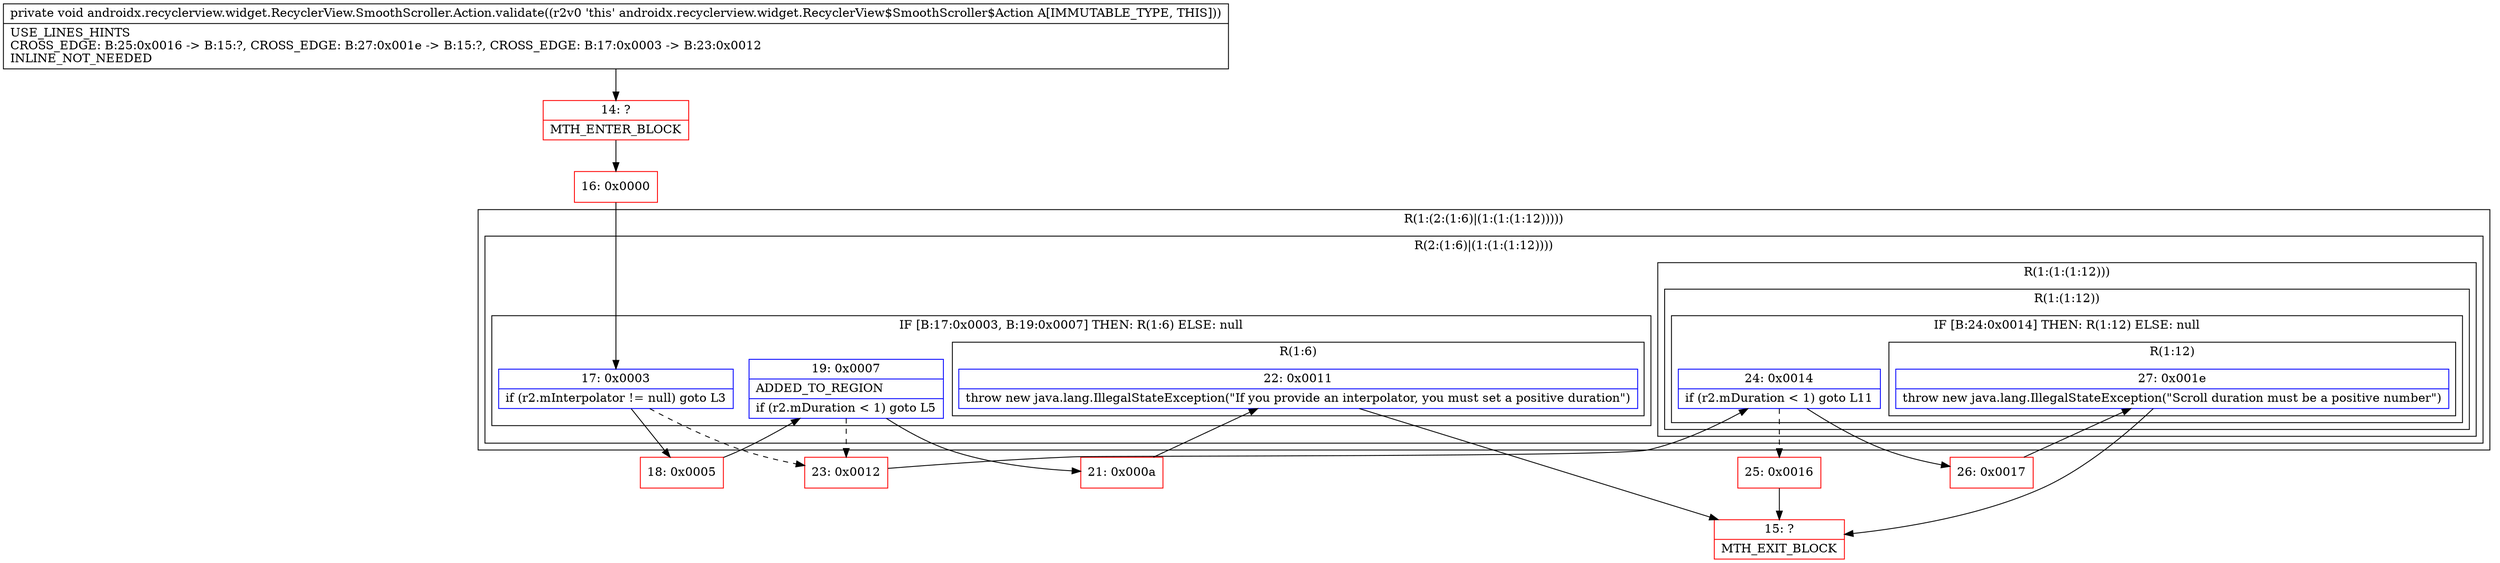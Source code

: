 digraph "CFG forandroidx.recyclerview.widget.RecyclerView.SmoothScroller.Action.validate()V" {
subgraph cluster_Region_1184527865 {
label = "R(1:(2:(1:6)|(1:(1:(1:12)))))";
node [shape=record,color=blue];
subgraph cluster_Region_1489250437 {
label = "R(2:(1:6)|(1:(1:(1:12))))";
node [shape=record,color=blue];
subgraph cluster_IfRegion_725530850 {
label = "IF [B:17:0x0003, B:19:0x0007] THEN: R(1:6) ELSE: null";
node [shape=record,color=blue];
Node_17 [shape=record,label="{17\:\ 0x0003|if (r2.mInterpolator != null) goto L3\l}"];
Node_19 [shape=record,label="{19\:\ 0x0007|ADDED_TO_REGION\l|if (r2.mDuration \< 1) goto L5\l}"];
subgraph cluster_Region_1053105203 {
label = "R(1:6)";
node [shape=record,color=blue];
Node_22 [shape=record,label="{22\:\ 0x0011|throw new java.lang.IllegalStateException(\"If you provide an interpolator, you must set a positive duration\")\l}"];
}
}
subgraph cluster_Region_736461743 {
label = "R(1:(1:(1:12)))";
node [shape=record,color=blue];
subgraph cluster_Region_1385961046 {
label = "R(1:(1:12))";
node [shape=record,color=blue];
subgraph cluster_IfRegion_213601615 {
label = "IF [B:24:0x0014] THEN: R(1:12) ELSE: null";
node [shape=record,color=blue];
Node_24 [shape=record,label="{24\:\ 0x0014|if (r2.mDuration \< 1) goto L11\l}"];
subgraph cluster_Region_436862063 {
label = "R(1:12)";
node [shape=record,color=blue];
Node_27 [shape=record,label="{27\:\ 0x001e|throw new java.lang.IllegalStateException(\"Scroll duration must be a positive number\")\l}"];
}
}
}
}
}
}
Node_14 [shape=record,color=red,label="{14\:\ ?|MTH_ENTER_BLOCK\l}"];
Node_16 [shape=record,color=red,label="{16\:\ 0x0000}"];
Node_18 [shape=record,color=red,label="{18\:\ 0x0005}"];
Node_21 [shape=record,color=red,label="{21\:\ 0x000a}"];
Node_15 [shape=record,color=red,label="{15\:\ ?|MTH_EXIT_BLOCK\l}"];
Node_23 [shape=record,color=red,label="{23\:\ 0x0012}"];
Node_25 [shape=record,color=red,label="{25\:\ 0x0016}"];
Node_26 [shape=record,color=red,label="{26\:\ 0x0017}"];
MethodNode[shape=record,label="{private void androidx.recyclerview.widget.RecyclerView.SmoothScroller.Action.validate((r2v0 'this' androidx.recyclerview.widget.RecyclerView$SmoothScroller$Action A[IMMUTABLE_TYPE, THIS]))  | USE_LINES_HINTS\lCROSS_EDGE: B:25:0x0016 \-\> B:15:?, CROSS_EDGE: B:27:0x001e \-\> B:15:?, CROSS_EDGE: B:17:0x0003 \-\> B:23:0x0012\lINLINE_NOT_NEEDED\l}"];
MethodNode -> Node_14;Node_17 -> Node_18;
Node_17 -> Node_23[style=dashed];
Node_19 -> Node_21;
Node_19 -> Node_23[style=dashed];
Node_22 -> Node_15;
Node_24 -> Node_25[style=dashed];
Node_24 -> Node_26;
Node_27 -> Node_15;
Node_14 -> Node_16;
Node_16 -> Node_17;
Node_18 -> Node_19;
Node_21 -> Node_22;
Node_23 -> Node_24;
Node_25 -> Node_15;
Node_26 -> Node_27;
}

